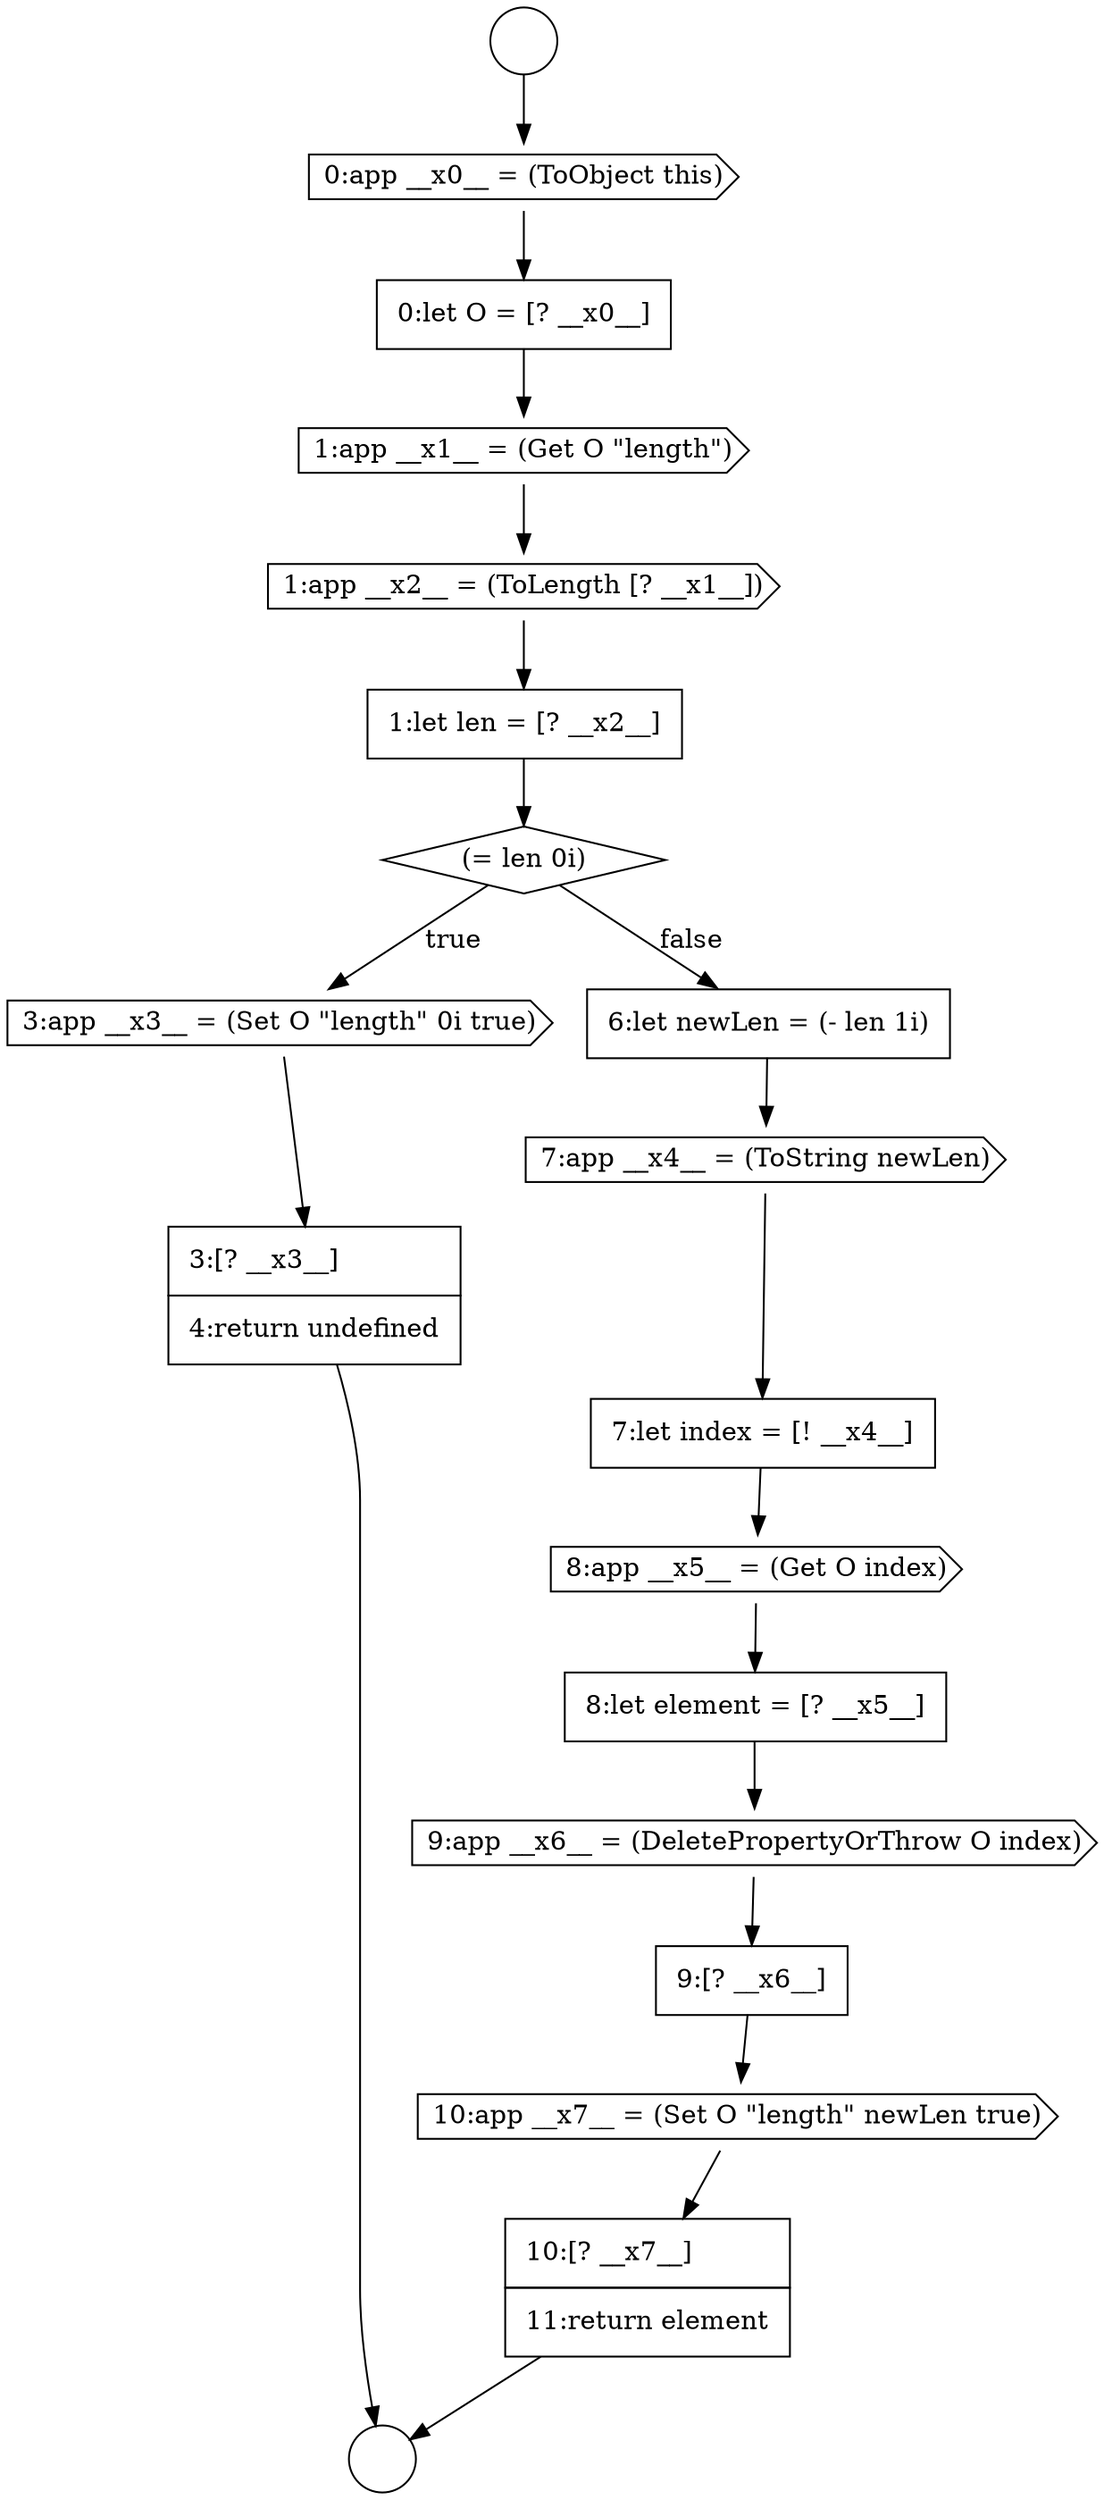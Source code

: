 digraph {
  node15179 [shape=circle label=" " color="black" fillcolor="white" style=filled]
  node15183 [shape=cds, label=<<font color="black">1:app __x1__ = (Get O &quot;length&quot;)</font>> color="black" fillcolor="white" style=filled]
  node15192 [shape=cds, label=<<font color="black">8:app __x5__ = (Get O index)</font>> color="black" fillcolor="white" style=filled]
  node15188 [shape=none, margin=0, label=<<font color="black">
    <table border="0" cellborder="1" cellspacing="0" cellpadding="10">
      <tr><td align="left">3:[? __x3__]</td></tr>
      <tr><td align="left">4:return undefined</td></tr>
    </table>
  </font>> color="black" fillcolor="white" style=filled]
  node15184 [shape=cds, label=<<font color="black">1:app __x2__ = (ToLength [? __x1__])</font>> color="black" fillcolor="white" style=filled]
  node15196 [shape=cds, label=<<font color="black">10:app __x7__ = (Set O &quot;length&quot; newLen true)</font>> color="black" fillcolor="white" style=filled]
  node15191 [shape=none, margin=0, label=<<font color="black">
    <table border="0" cellborder="1" cellspacing="0" cellpadding="10">
      <tr><td align="left">7:let index = [! __x4__]</td></tr>
    </table>
  </font>> color="black" fillcolor="white" style=filled]
  node15187 [shape=cds, label=<<font color="black">3:app __x3__ = (Set O &quot;length&quot; 0i true)</font>> color="black" fillcolor="white" style=filled]
  node15181 [shape=cds, label=<<font color="black">0:app __x0__ = (ToObject this)</font>> color="black" fillcolor="white" style=filled]
  node15190 [shape=cds, label=<<font color="black">7:app __x4__ = (ToString newLen)</font>> color="black" fillcolor="white" style=filled]
  node15185 [shape=none, margin=0, label=<<font color="black">
    <table border="0" cellborder="1" cellspacing="0" cellpadding="10">
      <tr><td align="left">1:let len = [? __x2__]</td></tr>
    </table>
  </font>> color="black" fillcolor="white" style=filled]
  node15182 [shape=none, margin=0, label=<<font color="black">
    <table border="0" cellborder="1" cellspacing="0" cellpadding="10">
      <tr><td align="left">0:let O = [? __x0__]</td></tr>
    </table>
  </font>> color="black" fillcolor="white" style=filled]
  node15193 [shape=none, margin=0, label=<<font color="black">
    <table border="0" cellborder="1" cellspacing="0" cellpadding="10">
      <tr><td align="left">8:let element = [? __x5__]</td></tr>
    </table>
  </font>> color="black" fillcolor="white" style=filled]
  node15186 [shape=diamond, label=<<font color="black">(= len 0i)</font>> color="black" fillcolor="white" style=filled]
  node15197 [shape=none, margin=0, label=<<font color="black">
    <table border="0" cellborder="1" cellspacing="0" cellpadding="10">
      <tr><td align="left">10:[? __x7__]</td></tr>
      <tr><td align="left">11:return element</td></tr>
    </table>
  </font>> color="black" fillcolor="white" style=filled]
  node15194 [shape=cds, label=<<font color="black">9:app __x6__ = (DeletePropertyOrThrow O index)</font>> color="black" fillcolor="white" style=filled]
  node15189 [shape=none, margin=0, label=<<font color="black">
    <table border="0" cellborder="1" cellspacing="0" cellpadding="10">
      <tr><td align="left">6:let newLen = (- len 1i)</td></tr>
    </table>
  </font>> color="black" fillcolor="white" style=filled]
  node15180 [shape=circle label=" " color="black" fillcolor="white" style=filled]
  node15195 [shape=none, margin=0, label=<<font color="black">
    <table border="0" cellborder="1" cellspacing="0" cellpadding="10">
      <tr><td align="left">9:[? __x6__]</td></tr>
    </table>
  </font>> color="black" fillcolor="white" style=filled]
  node15194 -> node15195 [ color="black"]
  node15179 -> node15181 [ color="black"]
  node15191 -> node15192 [ color="black"]
  node15188 -> node15180 [ color="black"]
  node15197 -> node15180 [ color="black"]
  node15186 -> node15187 [label=<<font color="black">true</font>> color="black"]
  node15186 -> node15189 [label=<<font color="black">false</font>> color="black"]
  node15189 -> node15190 [ color="black"]
  node15182 -> node15183 [ color="black"]
  node15193 -> node15194 [ color="black"]
  node15192 -> node15193 [ color="black"]
  node15196 -> node15197 [ color="black"]
  node15183 -> node15184 [ color="black"]
  node15195 -> node15196 [ color="black"]
  node15181 -> node15182 [ color="black"]
  node15185 -> node15186 [ color="black"]
  node15190 -> node15191 [ color="black"]
  node15187 -> node15188 [ color="black"]
  node15184 -> node15185 [ color="black"]
}
